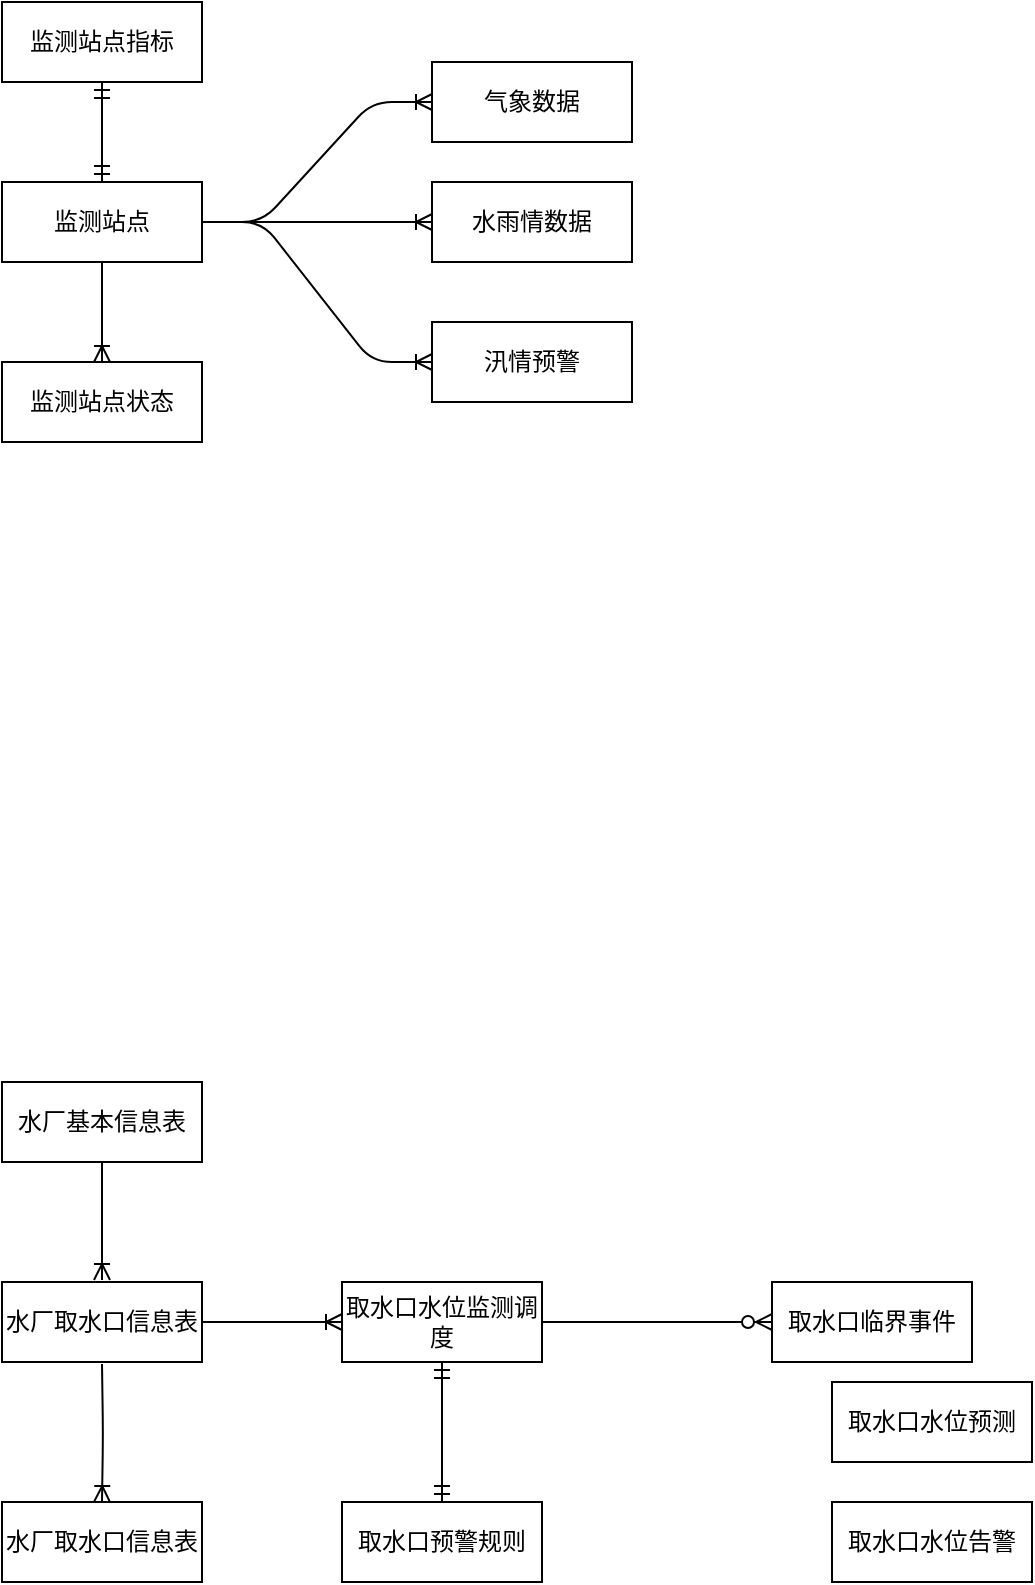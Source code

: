 <mxfile version="14.1.8" type="github">
  <diagram id="R2lEEEUBdFMjLlhIrx00" name="Page-1">
    <mxGraphModel dx="984" dy="684" grid="1" gridSize="10" guides="1" tooltips="1" connect="1" arrows="1" fold="1" page="1" pageScale="1" pageWidth="850" pageHeight="1100" math="0" shadow="0" extFonts="Permanent Marker^https://fonts.googleapis.com/css?family=Permanent+Marker">
      <root>
        <mxCell id="0" />
        <mxCell id="1" parent="0" />
        <mxCell id="ETopGWIWWFFzmafr7ryn-1" value="监测站点" style="whiteSpace=wrap;html=1;align=center;" vertex="1" parent="1">
          <mxGeometry x="40" y="130" width="100" height="40" as="geometry" />
        </mxCell>
        <mxCell id="ETopGWIWWFFzmafr7ryn-2" value="气象数据" style="whiteSpace=wrap;html=1;align=center;" vertex="1" parent="1">
          <mxGeometry x="255" y="70" width="100" height="40" as="geometry" />
        </mxCell>
        <mxCell id="ETopGWIWWFFzmafr7ryn-3" value="水雨情数据" style="whiteSpace=wrap;html=1;align=center;" vertex="1" parent="1">
          <mxGeometry x="255" y="130" width="100" height="40" as="geometry" />
        </mxCell>
        <mxCell id="ETopGWIWWFFzmafr7ryn-4" value="监测站点指标" style="whiteSpace=wrap;html=1;align=center;" vertex="1" parent="1">
          <mxGeometry x="40" y="40" width="100" height="40" as="geometry" />
        </mxCell>
        <mxCell id="ETopGWIWWFFzmafr7ryn-5" value="" style="fontSize=12;html=1;endArrow=ERmandOne;startArrow=ERmandOne;entryX=0.5;entryY=0;entryDx=0;entryDy=0;exitX=0.5;exitY=1;exitDx=0;exitDy=0;" edge="1" parent="1" source="ETopGWIWWFFzmafr7ryn-4" target="ETopGWIWWFFzmafr7ryn-1">
          <mxGeometry width="100" height="100" relative="1" as="geometry">
            <mxPoint x="-10" y="280" as="sourcePoint" />
            <mxPoint x="20" y="240" as="targetPoint" />
          </mxGeometry>
        </mxCell>
        <mxCell id="ETopGWIWWFFzmafr7ryn-6" value="" style="edgeStyle=entityRelationEdgeStyle;fontSize=12;html=1;endArrow=ERoneToMany;entryX=0;entryY=0.5;entryDx=0;entryDy=0;" edge="1" parent="1" source="ETopGWIWWFFzmafr7ryn-1" target="ETopGWIWWFFzmafr7ryn-2">
          <mxGeometry width="100" height="100" relative="1" as="geometry">
            <mxPoint x="200" y="380" as="sourcePoint" />
            <mxPoint x="300" y="280" as="targetPoint" />
          </mxGeometry>
        </mxCell>
        <mxCell id="ETopGWIWWFFzmafr7ryn-7" value="" style="edgeStyle=entityRelationEdgeStyle;fontSize=12;html=1;endArrow=ERoneToMany;exitX=1;exitY=0.5;exitDx=0;exitDy=0;entryX=0;entryY=0.5;entryDx=0;entryDy=0;" edge="1" parent="1" source="ETopGWIWWFFzmafr7ryn-1" target="ETopGWIWWFFzmafr7ryn-3">
          <mxGeometry width="100" height="100" relative="1" as="geometry">
            <mxPoint x="230" y="380" as="sourcePoint" />
            <mxPoint x="330" y="280" as="targetPoint" />
          </mxGeometry>
        </mxCell>
        <mxCell id="ETopGWIWWFFzmafr7ryn-8" value="汛情预警" style="whiteSpace=wrap;html=1;align=center;" vertex="1" parent="1">
          <mxGeometry x="255" y="200" width="100" height="40" as="geometry" />
        </mxCell>
        <mxCell id="ETopGWIWWFFzmafr7ryn-9" value="" style="edgeStyle=entityRelationEdgeStyle;fontSize=12;html=1;endArrow=ERoneToMany;exitX=1;exitY=0.5;exitDx=0;exitDy=0;" edge="1" parent="1" source="ETopGWIWWFFzmafr7ryn-1" target="ETopGWIWWFFzmafr7ryn-8">
          <mxGeometry width="100" height="100" relative="1" as="geometry">
            <mxPoint x="260" y="400" as="sourcePoint" />
            <mxPoint x="360" y="300" as="targetPoint" />
          </mxGeometry>
        </mxCell>
        <mxCell id="ETopGWIWWFFzmafr7ryn-10" value="监测站点状态" style="whiteSpace=wrap;html=1;align=center;" vertex="1" parent="1">
          <mxGeometry x="40" y="220" width="100" height="40" as="geometry" />
        </mxCell>
        <mxCell id="ETopGWIWWFFzmafr7ryn-11" value="" style="edgeStyle=orthogonalEdgeStyle;fontSize=12;html=1;endArrow=ERoneToMany;exitX=0.5;exitY=1;exitDx=0;exitDy=0;entryX=0.5;entryY=0;entryDx=0;entryDy=0;" edge="1" parent="1" source="ETopGWIWWFFzmafr7ryn-1" target="ETopGWIWWFFzmafr7ryn-10">
          <mxGeometry width="100" height="100" relative="1" as="geometry">
            <mxPoint x="130" y="430" as="sourcePoint" />
            <mxPoint x="230" y="330" as="targetPoint" />
          </mxGeometry>
        </mxCell>
        <mxCell id="ETopGWIWWFFzmafr7ryn-13" value="取水口水位监测调度" style="whiteSpace=wrap;html=1;align=center;" vertex="1" parent="1">
          <mxGeometry x="210" y="680" width="100" height="40" as="geometry" />
        </mxCell>
        <mxCell id="ETopGWIWWFFzmafr7ryn-15" value="取水口水位预测" style="whiteSpace=wrap;html=1;align=center;" vertex="1" parent="1">
          <mxGeometry x="455" y="730" width="100" height="40" as="geometry" />
        </mxCell>
        <mxCell id="ETopGWIWWFFzmafr7ryn-16" value="取水口水位告警" style="whiteSpace=wrap;html=1;align=center;" vertex="1" parent="1">
          <mxGeometry x="455" y="790" width="100" height="40" as="geometry" />
        </mxCell>
        <mxCell id="ETopGWIWWFFzmafr7ryn-17" value="取水口预警规则" style="whiteSpace=wrap;html=1;align=center;" vertex="1" parent="1">
          <mxGeometry x="210" y="790" width="100" height="40" as="geometry" />
        </mxCell>
        <mxCell id="ETopGWIWWFFzmafr7ryn-18" value="" style="edgeStyle=orthogonalEdgeStyle;fontSize=12;html=1;endArrow=ERmandOne;startArrow=ERmandOne;entryX=0.5;entryY=1;entryDx=0;entryDy=0;exitX=0.5;exitY=0;exitDx=0;exitDy=0;" edge="1" parent="1" target="ETopGWIWWFFzmafr7ryn-13" source="ETopGWIWWFFzmafr7ryn-17">
          <mxGeometry width="100" height="100" relative="1" as="geometry">
            <mxPoint x="290" y="750" as="sourcePoint" />
            <mxPoint x="440" y="820" as="targetPoint" />
          </mxGeometry>
        </mxCell>
        <mxCell id="ETopGWIWWFFzmafr7ryn-19" value="水厂基本信息表" style="whiteSpace=wrap;html=1;align=center;" vertex="1" parent="1">
          <mxGeometry x="40" y="580" width="100" height="40" as="geometry" />
        </mxCell>
        <mxCell id="ETopGWIWWFFzmafr7ryn-21" value="水厂取水口信息表" style="whiteSpace=wrap;html=1;align=center;" vertex="1" parent="1">
          <mxGeometry x="40" y="680" width="100" height="40" as="geometry" />
        </mxCell>
        <mxCell id="ETopGWIWWFFzmafr7ryn-22" value="" style="edgeStyle=orthogonalEdgeStyle;fontSize=12;html=1;endArrow=ERoneToMany;exitX=0.5;exitY=1;exitDx=0;exitDy=0;" edge="1" parent="1" source="ETopGWIWWFFzmafr7ryn-19">
          <mxGeometry width="100" height="100" relative="1" as="geometry">
            <mxPoint x="170" y="920" as="sourcePoint" />
            <mxPoint x="90" y="679" as="targetPoint" />
          </mxGeometry>
        </mxCell>
        <mxCell id="ETopGWIWWFFzmafr7ryn-23" value="水厂取水口信息表" style="whiteSpace=wrap;html=1;align=center;" vertex="1" parent="1">
          <mxGeometry x="40" y="790" width="100" height="40" as="geometry" />
        </mxCell>
        <mxCell id="ETopGWIWWFFzmafr7ryn-25" value="" style="edgeStyle=orthogonalEdgeStyle;fontSize=12;html=1;endArrow=ERoneToMany;" edge="1" parent="1" target="ETopGWIWWFFzmafr7ryn-23">
          <mxGeometry width="100" height="100" relative="1" as="geometry">
            <mxPoint x="90" y="721" as="sourcePoint" />
            <mxPoint x="270" y="850" as="targetPoint" />
          </mxGeometry>
        </mxCell>
        <mxCell id="ETopGWIWWFFzmafr7ryn-12" value="取水口临界事件" style="whiteSpace=wrap;html=1;align=center;" vertex="1" parent="1">
          <mxGeometry x="425" y="680" width="100" height="40" as="geometry" />
        </mxCell>
        <mxCell id="ETopGWIWWFFzmafr7ryn-27" value="" style="edgeStyle=entityRelationEdgeStyle;fontSize=12;html=1;endArrow=ERzeroToMany;endFill=1;" edge="1" parent="1" source="ETopGWIWWFFzmafr7ryn-13" target="ETopGWIWWFFzmafr7ryn-12">
          <mxGeometry width="100" height="100" relative="1" as="geometry">
            <mxPoint x="310" y="700" as="sourcePoint" />
            <mxPoint x="460" y="690" as="targetPoint" />
          </mxGeometry>
        </mxCell>
        <mxCell id="ETopGWIWWFFzmafr7ryn-28" value="" style="edgeStyle=orthogonalEdgeStyle;fontSize=12;html=1;endArrow=ERoneToMany;exitX=1;exitY=0.5;exitDx=0;exitDy=0;entryX=0;entryY=0.5;entryDx=0;entryDy=0;" edge="1" parent="1" source="ETopGWIWWFFzmafr7ryn-21" target="ETopGWIWWFFzmafr7ryn-13">
          <mxGeometry width="100" height="100" relative="1" as="geometry">
            <mxPoint x="160" y="980" as="sourcePoint" />
            <mxPoint x="260" y="880" as="targetPoint" />
          </mxGeometry>
        </mxCell>
      </root>
    </mxGraphModel>
  </diagram>
</mxfile>
